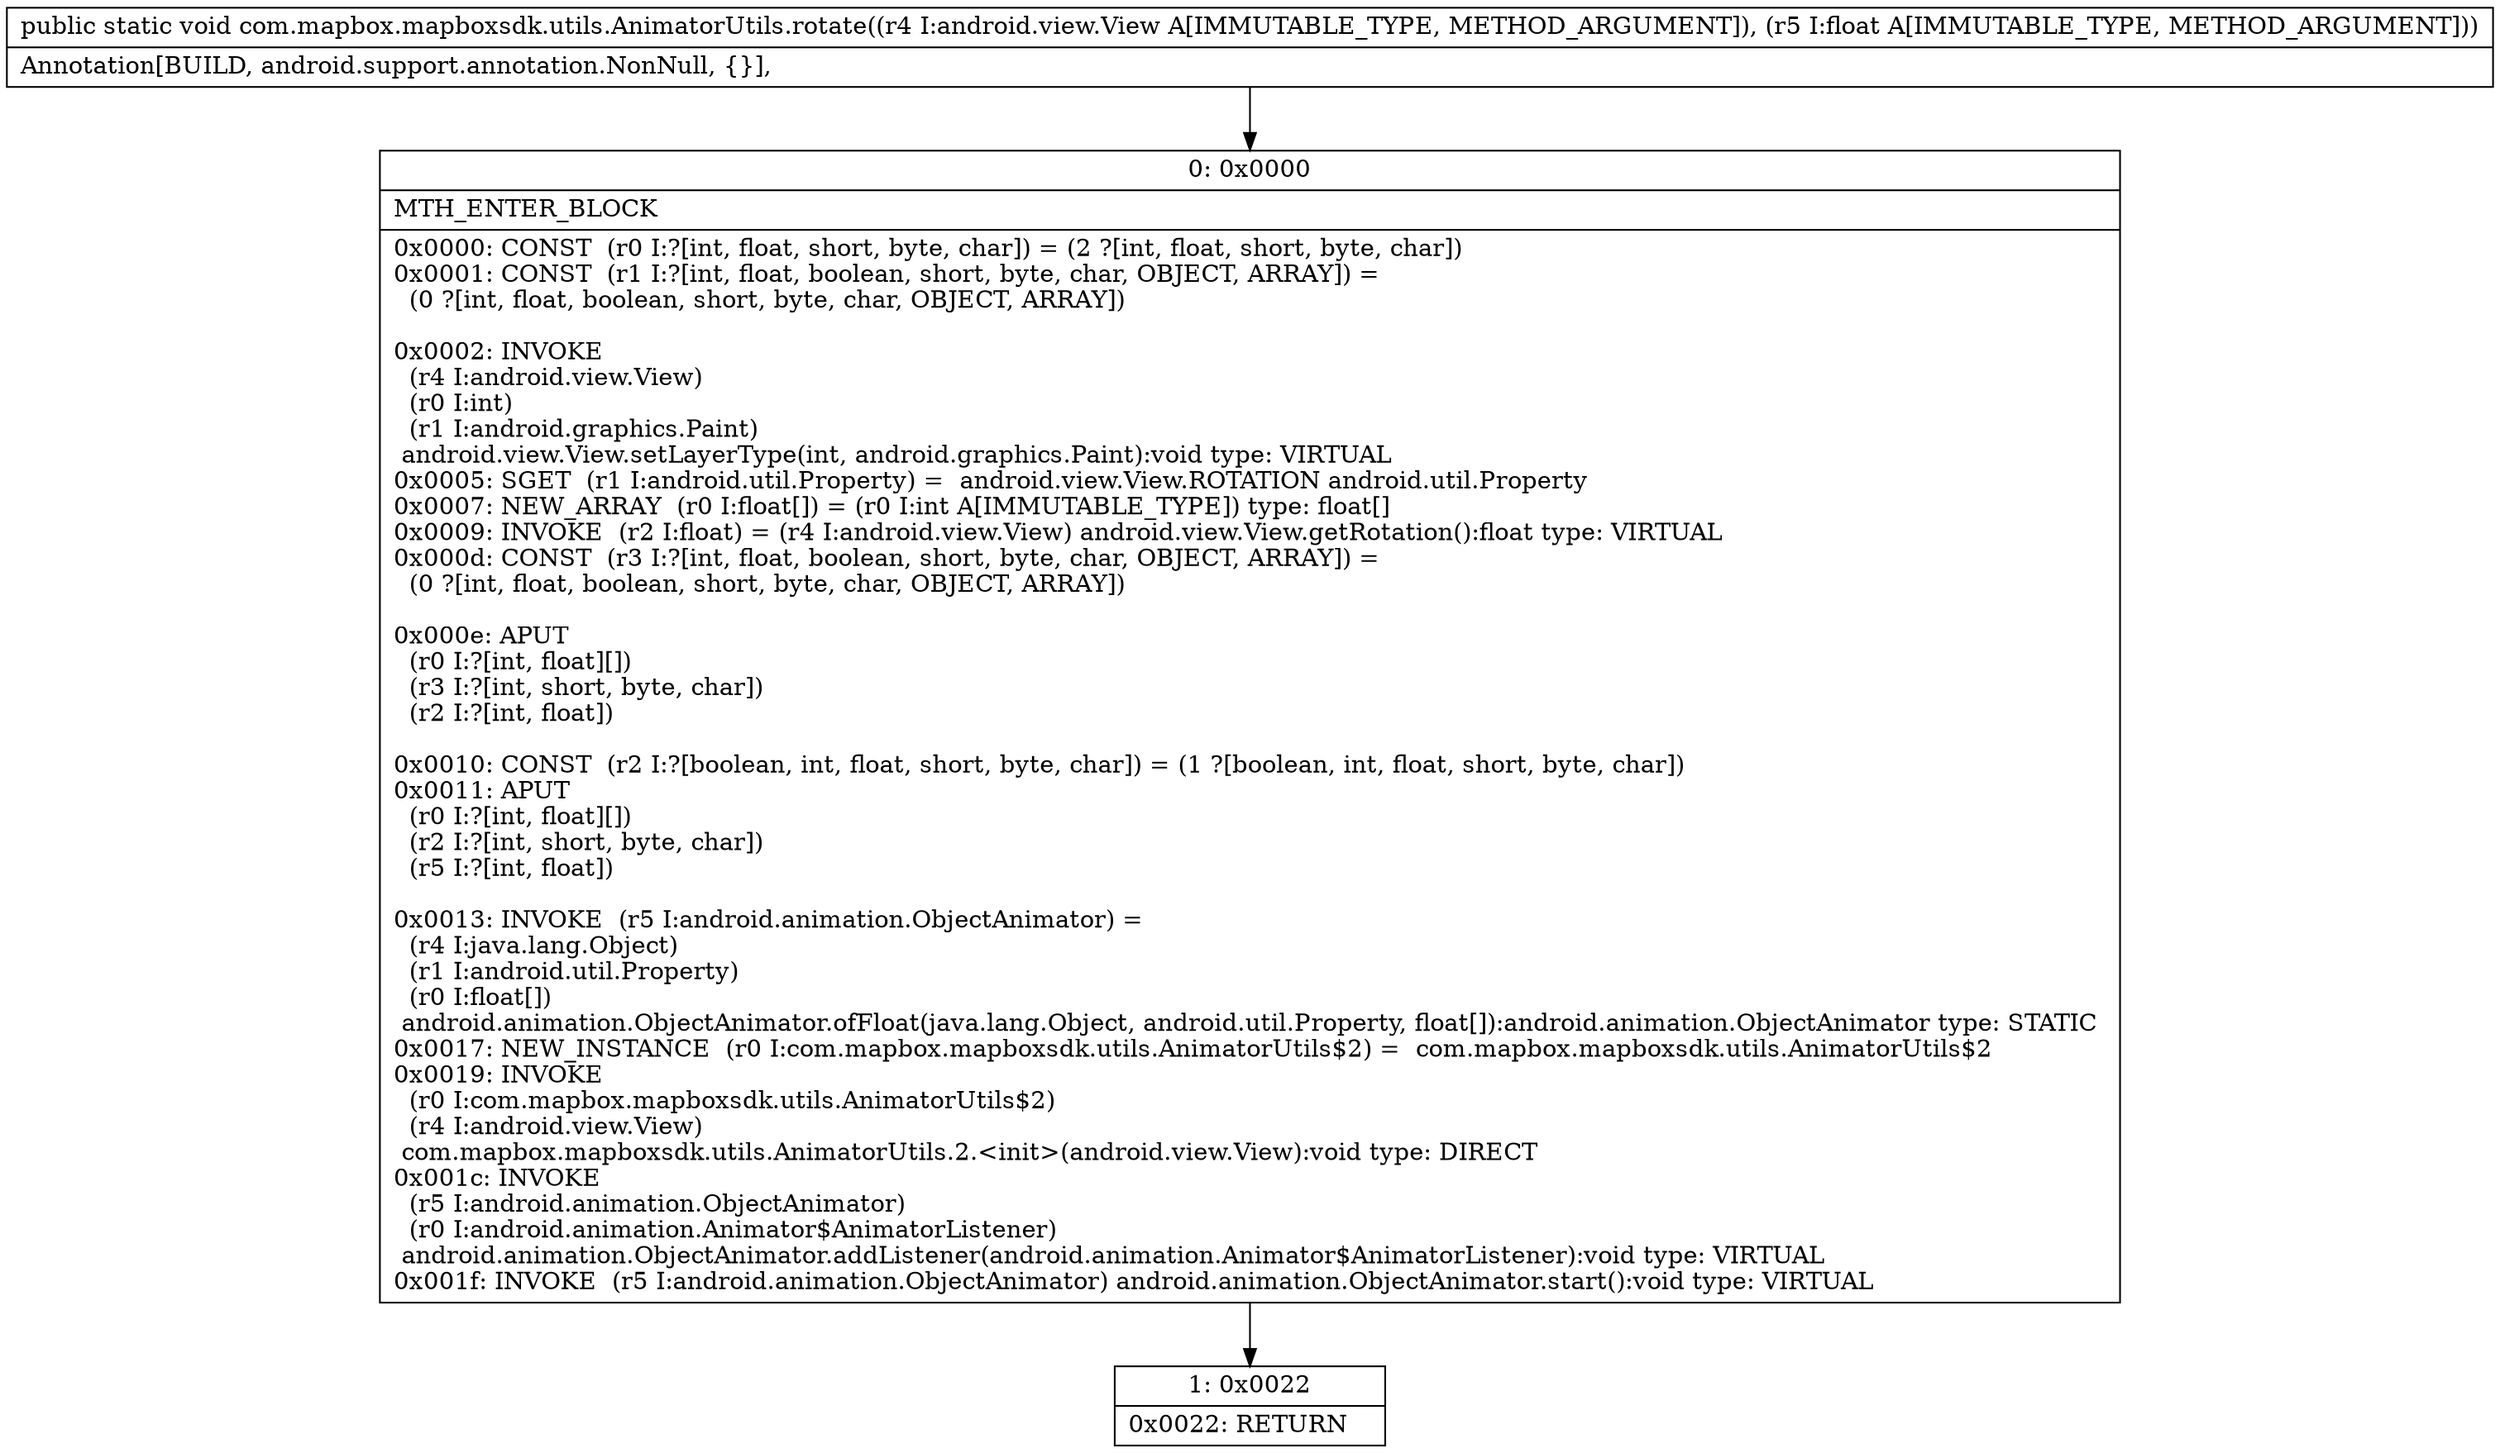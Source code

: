 digraph "CFG forcom.mapbox.mapboxsdk.utils.AnimatorUtils.rotate(Landroid\/view\/View;F)V" {
Node_0 [shape=record,label="{0\:\ 0x0000|MTH_ENTER_BLOCK\l|0x0000: CONST  (r0 I:?[int, float, short, byte, char]) = (2 ?[int, float, short, byte, char]) \l0x0001: CONST  (r1 I:?[int, float, boolean, short, byte, char, OBJECT, ARRAY]) = \l  (0 ?[int, float, boolean, short, byte, char, OBJECT, ARRAY])\l \l0x0002: INVOKE  \l  (r4 I:android.view.View)\l  (r0 I:int)\l  (r1 I:android.graphics.Paint)\l android.view.View.setLayerType(int, android.graphics.Paint):void type: VIRTUAL \l0x0005: SGET  (r1 I:android.util.Property) =  android.view.View.ROTATION android.util.Property \l0x0007: NEW_ARRAY  (r0 I:float[]) = (r0 I:int A[IMMUTABLE_TYPE]) type: float[] \l0x0009: INVOKE  (r2 I:float) = (r4 I:android.view.View) android.view.View.getRotation():float type: VIRTUAL \l0x000d: CONST  (r3 I:?[int, float, boolean, short, byte, char, OBJECT, ARRAY]) = \l  (0 ?[int, float, boolean, short, byte, char, OBJECT, ARRAY])\l \l0x000e: APUT  \l  (r0 I:?[int, float][])\l  (r3 I:?[int, short, byte, char])\l  (r2 I:?[int, float])\l \l0x0010: CONST  (r2 I:?[boolean, int, float, short, byte, char]) = (1 ?[boolean, int, float, short, byte, char]) \l0x0011: APUT  \l  (r0 I:?[int, float][])\l  (r2 I:?[int, short, byte, char])\l  (r5 I:?[int, float])\l \l0x0013: INVOKE  (r5 I:android.animation.ObjectAnimator) = \l  (r4 I:java.lang.Object)\l  (r1 I:android.util.Property)\l  (r0 I:float[])\l android.animation.ObjectAnimator.ofFloat(java.lang.Object, android.util.Property, float[]):android.animation.ObjectAnimator type: STATIC \l0x0017: NEW_INSTANCE  (r0 I:com.mapbox.mapboxsdk.utils.AnimatorUtils$2) =  com.mapbox.mapboxsdk.utils.AnimatorUtils$2 \l0x0019: INVOKE  \l  (r0 I:com.mapbox.mapboxsdk.utils.AnimatorUtils$2)\l  (r4 I:android.view.View)\l com.mapbox.mapboxsdk.utils.AnimatorUtils.2.\<init\>(android.view.View):void type: DIRECT \l0x001c: INVOKE  \l  (r5 I:android.animation.ObjectAnimator)\l  (r0 I:android.animation.Animator$AnimatorListener)\l android.animation.ObjectAnimator.addListener(android.animation.Animator$AnimatorListener):void type: VIRTUAL \l0x001f: INVOKE  (r5 I:android.animation.ObjectAnimator) android.animation.ObjectAnimator.start():void type: VIRTUAL \l}"];
Node_1 [shape=record,label="{1\:\ 0x0022|0x0022: RETURN   \l}"];
MethodNode[shape=record,label="{public static void com.mapbox.mapboxsdk.utils.AnimatorUtils.rotate((r4 I:android.view.View A[IMMUTABLE_TYPE, METHOD_ARGUMENT]), (r5 I:float A[IMMUTABLE_TYPE, METHOD_ARGUMENT]))  | Annotation[BUILD, android.support.annotation.NonNull, \{\}], \l}"];
MethodNode -> Node_0;
Node_0 -> Node_1;
}

